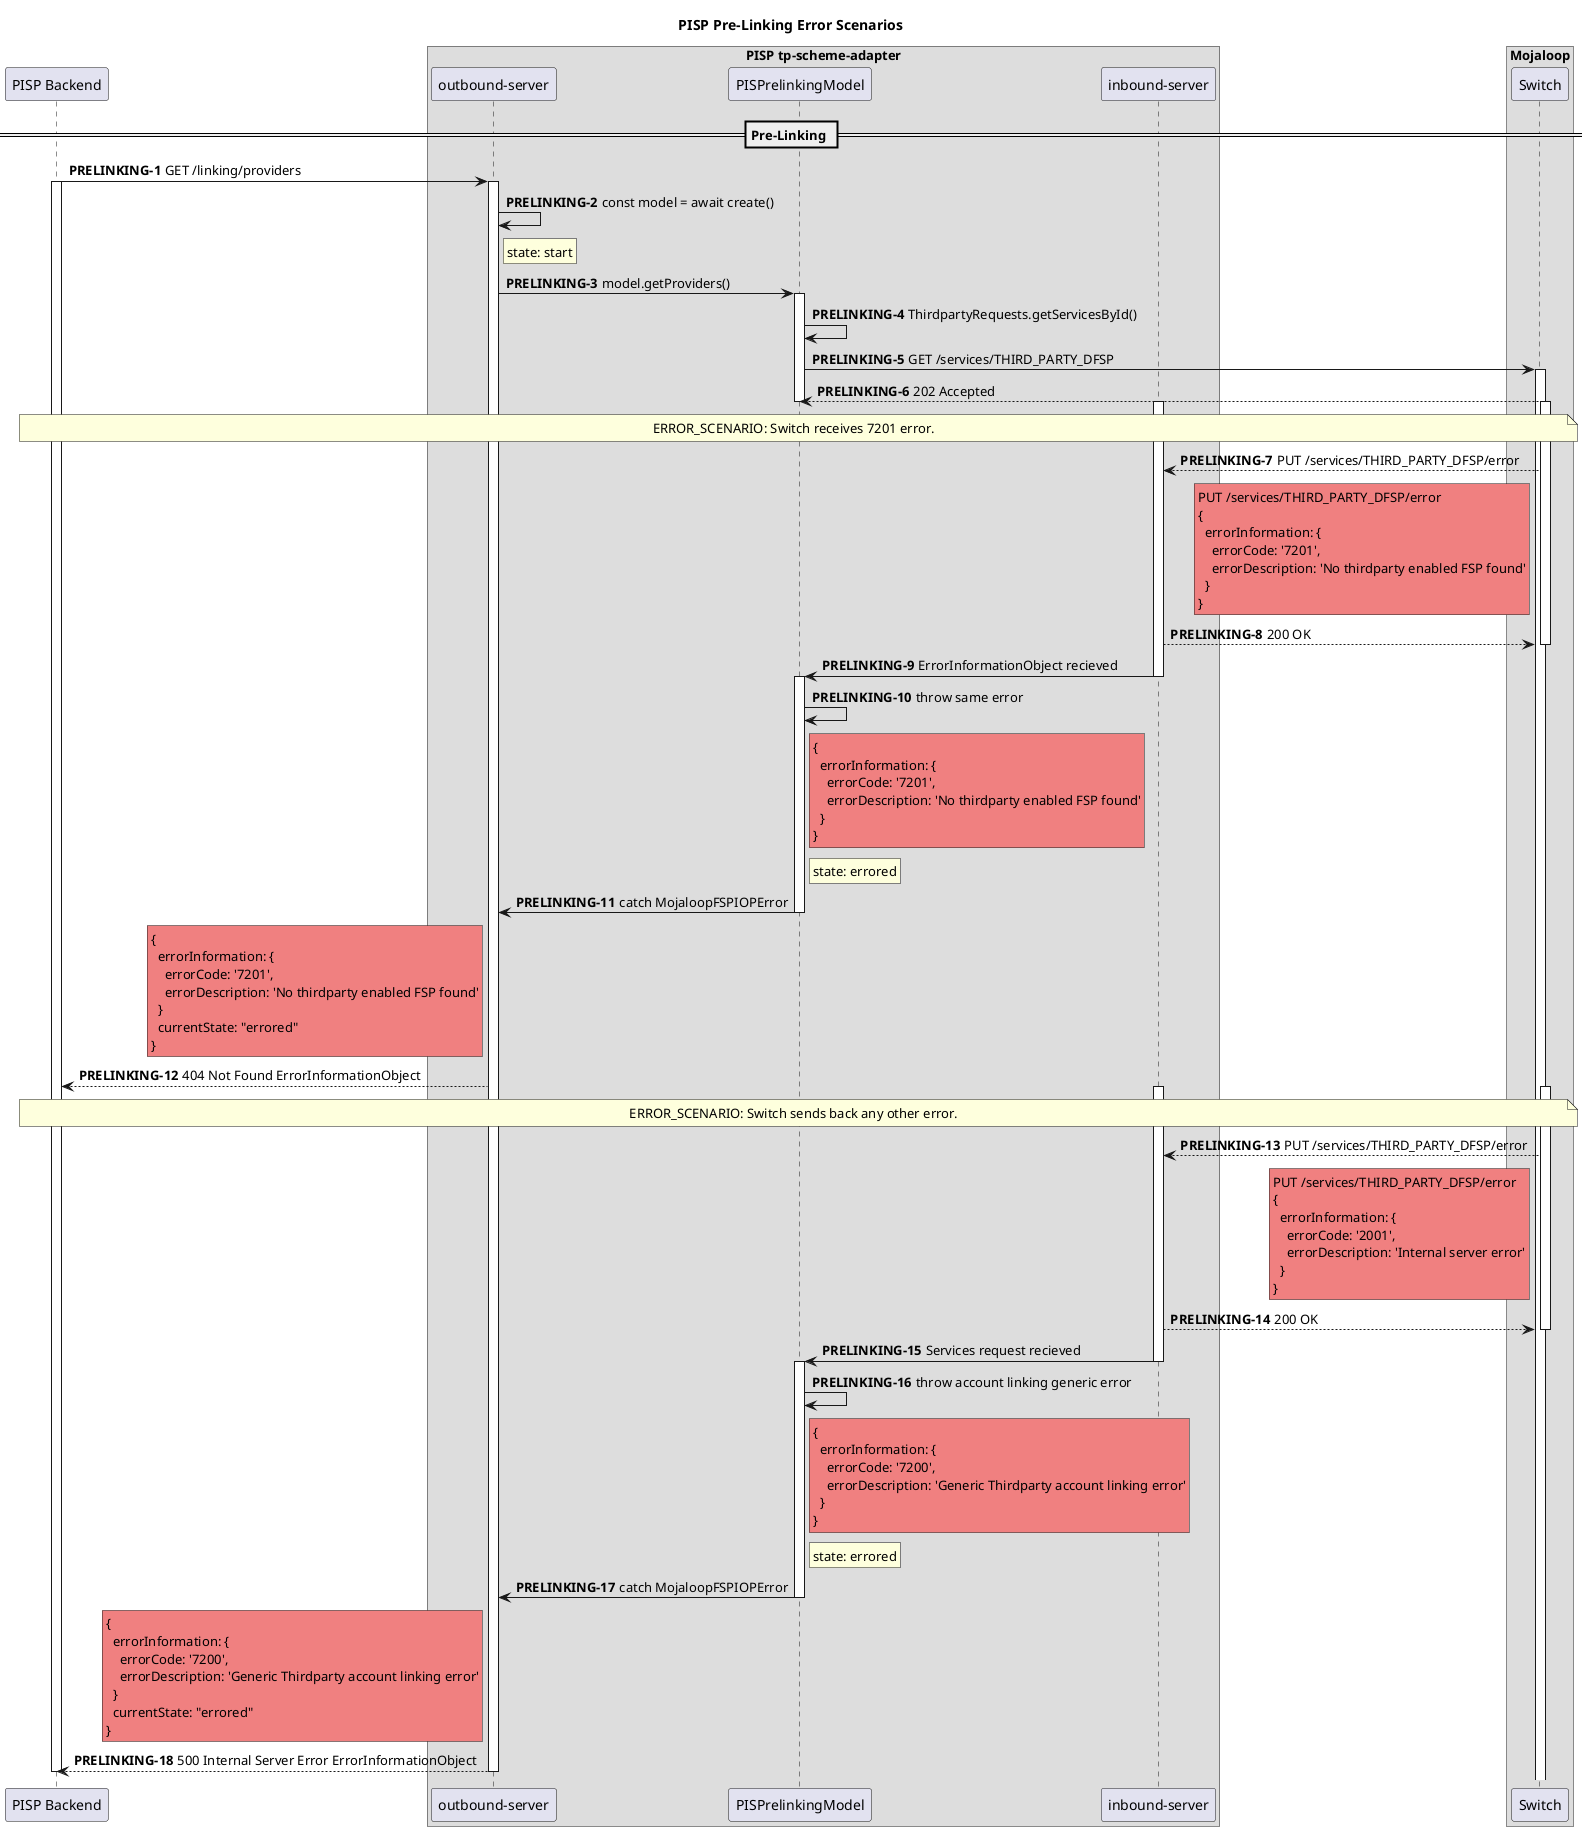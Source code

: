 @startuml

title PISP Pre-Linking Error Scenarios

participant "PISP Backend" as PISP
box "PISP tp-scheme-adapter"
  participant "outbound-server" as PISP_TP_OUT
  participant "PISPrelinkingModel" as PISP_PLM
  participant "inbound-server" as PISP_TP_IN
end box
box "Mojaloop"
    participant Switch
end box

== Pre-Linking ==
autonumber 1 "<b>PRELINKING-#</b>"

PISP -> PISP_TP_OUT: GET /linking/providers

activate PISP
activate PISP_TP_OUT

PISP_TP_OUT -> PISP_TP_OUT: const model = await create()
rnote right of PISP_TP_OUT: state: start
PISP_TP_OUT -> PISP_PLM: model.getProviders()

activate PISP_PLM

PISP_PLM -> PISP_PLM: ThirdpartyRequests.getServicesById()
PISP_PLM -> Switch: GET /services/THIRD_PARTY_DFSP

activate Switch
Switch --> PISP_PLM: 202 Accepted
deactivate PISP_PLM

note over PISP, Switch
  ERROR_SCENARIO: Switch receives 7201 error.
end note

activate PISP_TP_IN
activate Switch

Switch --> PISP_TP_IN: PUT /services/THIRD_PARTY_DFSP/error
rnote left of Switch #LightCoral
PUT /services/THIRD_PARTY_DFSP/error
{
  errorInformation: {
    errorCode: '7201',
    errorDescription: 'No thirdparty enabled FSP found'
  }
}
end note
PISP_TP_IN --> Switch: 200 OK

deactivate Switch

PISP_TP_IN -> PISP_PLM: ErrorInformationObject recieved

deactivate PISP_TP_IN
activate PISP_PLM

PISP_PLM -> PISP_PLM: throw same error
rnote right of PISP_PLM #LightCoral
{
  errorInformation: {
    errorCode: '7201',
    errorDescription: 'No thirdparty enabled FSP found'
  }
}
end note
rnote right of PISP_PLM: state: errored
PISP_PLM -> PISP_TP_OUT: catch MojaloopFSPIOPError

deactivate PISP_PLM
rnote left of PISP_TP_OUT #LightCoral
{
  errorInformation: {
    errorCode: '7201',
    errorDescription: 'No thirdparty enabled FSP found'
  }
  currentState: "errored"
}
end note
PISP_TP_OUT --> PISP: 404 Not Found ErrorInformationObject


note over PISP, Switch
  ERROR_SCENARIO: Switch sends back any other error.
end note

activate PISP_TP_IN
activate Switch
Switch --> PISP_TP_IN: PUT /services/THIRD_PARTY_DFSP/error
rnote left of Switch #LightCoral
PUT /services/THIRD_PARTY_DFSP/error
{
  errorInformation: {
    errorCode: '2001',
    errorDescription: 'Internal server error'
  }
}
end note
PISP_TP_IN --> Switch: 200 OK

deactivate Switch

PISP_TP_IN -> PISP_PLM: Services request recieved

deactivate PISP_TP_IN
activate PISP_PLM

PISP_PLM -> PISP_PLM: throw account linking generic error
rnote right of PISP_PLM #LightCoral
{
  errorInformation: {
    errorCode: '7200',
    errorDescription: 'Generic Thirdparty account linking error'
  }
}
end note
rnote right of PISP_PLM: state: errored
PISP_PLM -> PISP_TP_OUT: catch MojaloopFSPIOPError

deactivate PISP_PLM
rnote left of PISP_TP_OUT #LightCoral
{
  errorInformation: {
    errorCode: '7200',
    errorDescription: 'Generic Thirdparty account linking error'
  }
  currentState: "errored"
}
end note
PISP_TP_OUT --> PISP: 500 Internal Server Error ErrorInformationObject

deactivate PISP_TP_OUT
deactivate PISP

@enduml
